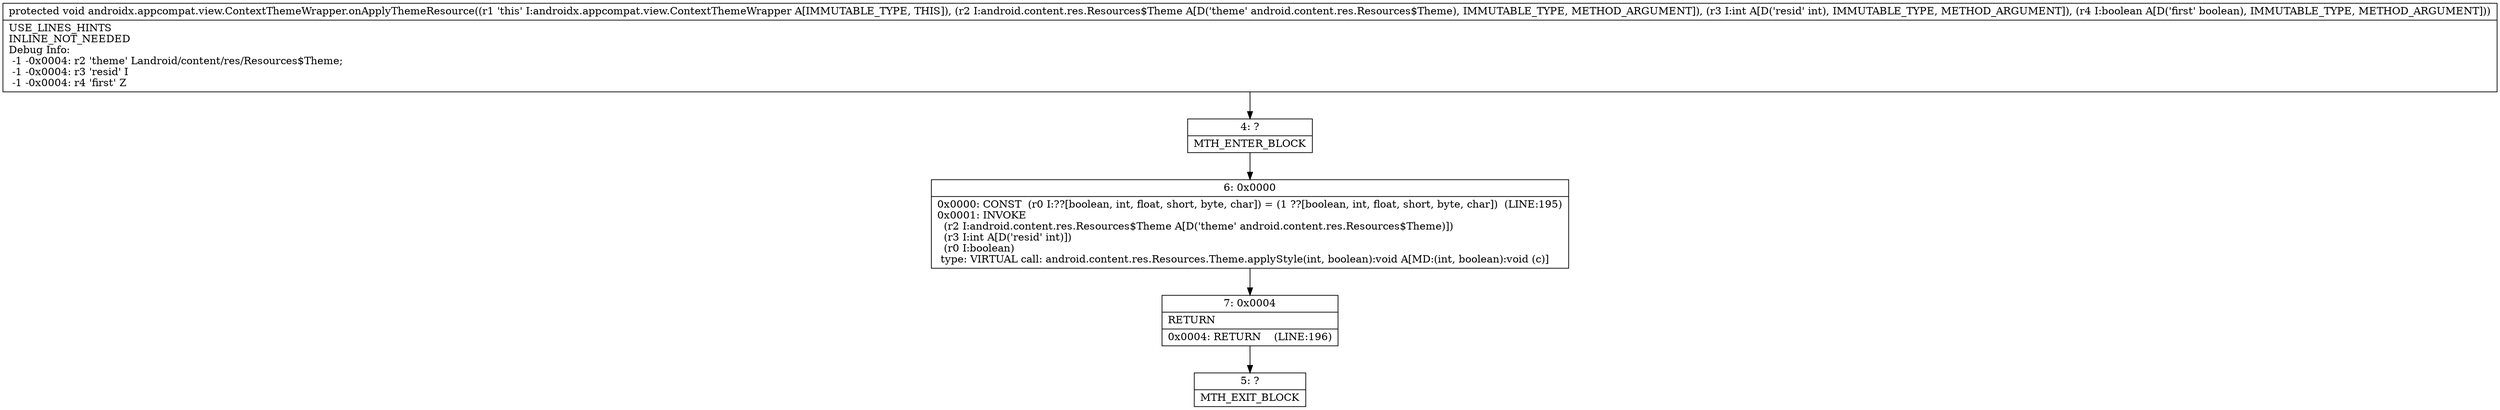 digraph "CFG forandroidx.appcompat.view.ContextThemeWrapper.onApplyThemeResource(Landroid\/content\/res\/Resources$Theme;IZ)V" {
Node_4 [shape=record,label="{4\:\ ?|MTH_ENTER_BLOCK\l}"];
Node_6 [shape=record,label="{6\:\ 0x0000|0x0000: CONST  (r0 I:??[boolean, int, float, short, byte, char]) = (1 ??[boolean, int, float, short, byte, char])  (LINE:195)\l0x0001: INVOKE  \l  (r2 I:android.content.res.Resources$Theme A[D('theme' android.content.res.Resources$Theme)])\l  (r3 I:int A[D('resid' int)])\l  (r0 I:boolean)\l type: VIRTUAL call: android.content.res.Resources.Theme.applyStyle(int, boolean):void A[MD:(int, boolean):void (c)]\l}"];
Node_7 [shape=record,label="{7\:\ 0x0004|RETURN\l|0x0004: RETURN    (LINE:196)\l}"];
Node_5 [shape=record,label="{5\:\ ?|MTH_EXIT_BLOCK\l}"];
MethodNode[shape=record,label="{protected void androidx.appcompat.view.ContextThemeWrapper.onApplyThemeResource((r1 'this' I:androidx.appcompat.view.ContextThemeWrapper A[IMMUTABLE_TYPE, THIS]), (r2 I:android.content.res.Resources$Theme A[D('theme' android.content.res.Resources$Theme), IMMUTABLE_TYPE, METHOD_ARGUMENT]), (r3 I:int A[D('resid' int), IMMUTABLE_TYPE, METHOD_ARGUMENT]), (r4 I:boolean A[D('first' boolean), IMMUTABLE_TYPE, METHOD_ARGUMENT]))  | USE_LINES_HINTS\lINLINE_NOT_NEEDED\lDebug Info:\l  \-1 \-0x0004: r2 'theme' Landroid\/content\/res\/Resources$Theme;\l  \-1 \-0x0004: r3 'resid' I\l  \-1 \-0x0004: r4 'first' Z\l}"];
MethodNode -> Node_4;Node_4 -> Node_6;
Node_6 -> Node_7;
Node_7 -> Node_5;
}

